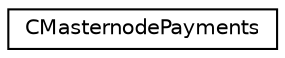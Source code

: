 digraph "Graphical Class Hierarchy"
{
 // LATEX_PDF_SIZE
  edge [fontname="Helvetica",fontsize="10",labelfontname="Helvetica",labelfontsize="10"];
  node [fontname="Helvetica",fontsize="10",shape=record];
  rankdir="LR";
  Node0 [label="CMasternodePayments",height=0.2,width=0.4,color="black", fillcolor="white", style="filled",URL="$class_c_masternode_payments.html",tooltip=" "];
}
